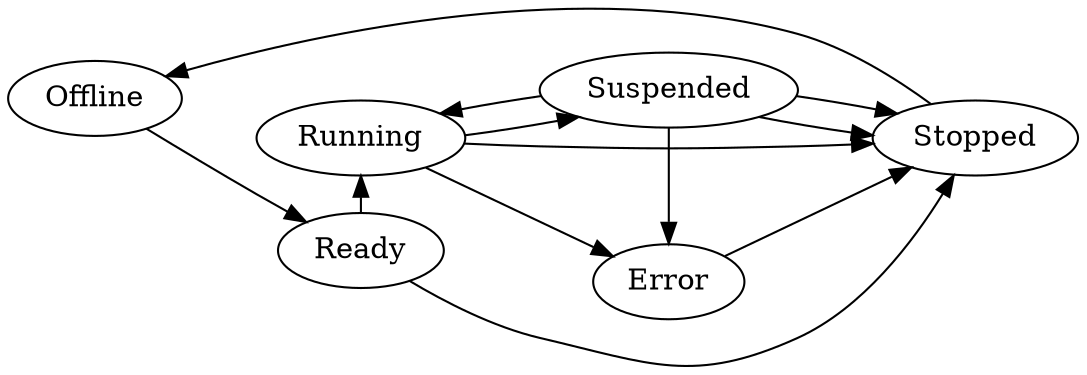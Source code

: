 // Remoteproc Life Cycle Management State Machine

digraph G {
  rankdir="LR"
  st_offline [label="Offline"]
  st_ready [label="Ready"]
  st_running [label="Running"]
  st_suspended [label="Suspended"]
  st_error [label="Error"]
  st_stopped [label="Stopped"]

  st_offline -> st_ready
  st_ready -> st_running
  st_ready -> st_stopped
  st_running -> st_suspended
  st_suspended -> st_running
  st_suspended -> st_stopped
  st_stopped -> st_offline
  st_running -> st_error
  st_running -> st_stopped
  st_suspended -> st_error
  st_error -> st_stopped
  st_suspended -> st_stopped

  {rank=same; st_ready; st_running}
  {rank=same; st_suspended; st_error}
}
